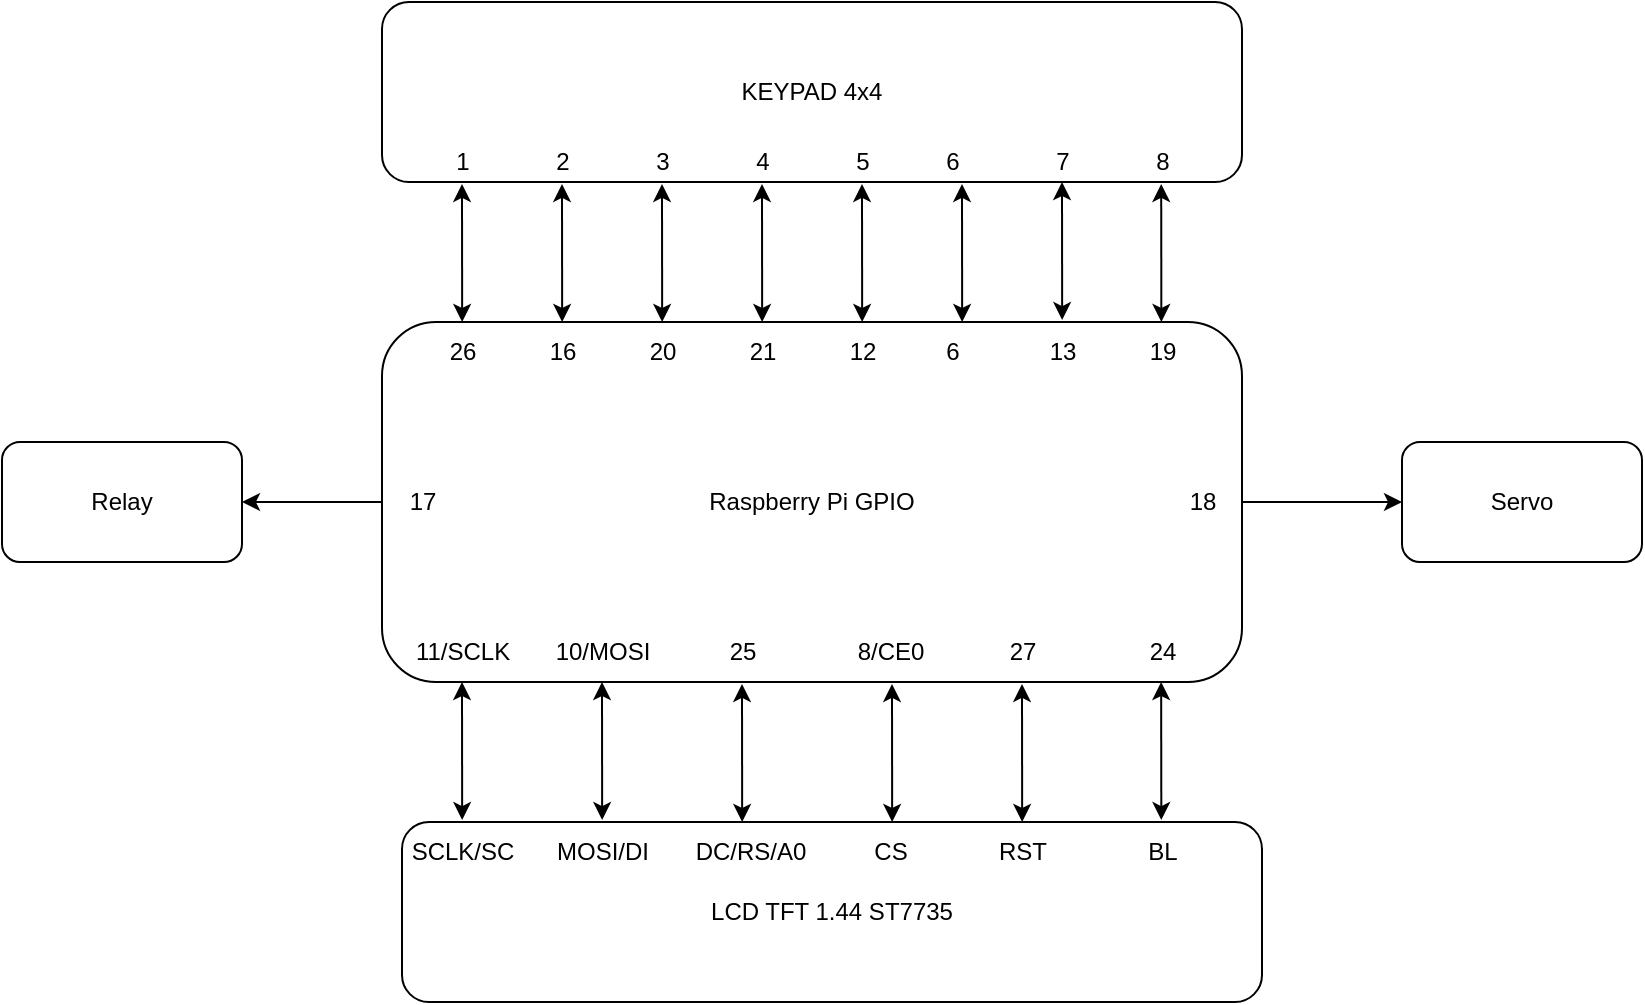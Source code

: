 <mxfile version="20.0.4" type="device"><diagram id="5x9zTd_GhDZb0emIh9HC" name="Page-1"><mxGraphModel dx="1426" dy="643" grid="1" gridSize="10" guides="1" tooltips="1" connect="1" arrows="1" fold="1" page="1" pageScale="1" pageWidth="827" pageHeight="1169" math="0" shadow="0"><root><mxCell id="0"/><mxCell id="1" parent="0"/><mxCell id="uq-jSbXBzEn_bEH-jYZl-62" style="edgeStyle=orthogonalEdgeStyle;rounded=0;orthogonalLoop=1;jettySize=auto;html=1;entryX=1;entryY=0.5;entryDx=0;entryDy=0;" edge="1" parent="1" source="uq-jSbXBzEn_bEH-jYZl-1" target="uq-jSbXBzEn_bEH-jYZl-30"><mxGeometry relative="1" as="geometry"/></mxCell><mxCell id="uq-jSbXBzEn_bEH-jYZl-63" style="edgeStyle=orthogonalEdgeStyle;rounded=0;orthogonalLoop=1;jettySize=auto;html=1;entryX=0;entryY=0.5;entryDx=0;entryDy=0;" edge="1" parent="1" source="uq-jSbXBzEn_bEH-jYZl-1" target="uq-jSbXBzEn_bEH-jYZl-34"><mxGeometry relative="1" as="geometry"/></mxCell><mxCell id="uq-jSbXBzEn_bEH-jYZl-1" value="Raspberry Pi GPIO" style="rounded=1;whiteSpace=wrap;html=1;" vertex="1" parent="1"><mxGeometry x="190" y="360" width="430" height="180" as="geometry"/></mxCell><mxCell id="uq-jSbXBzEn_bEH-jYZl-2" value="KEYPAD 4x4" style="rounded=1;whiteSpace=wrap;html=1;" vertex="1" parent="1"><mxGeometry x="190" y="200" width="430" height="90" as="geometry"/></mxCell><mxCell id="uq-jSbXBzEn_bEH-jYZl-4" value="" style="endArrow=classic;startArrow=classic;html=1;rounded=0;entryX=0.128;entryY=1.011;entryDx=0;entryDy=0;entryPerimeter=0;" edge="1" parent="1"><mxGeometry width="50" height="50" relative="1" as="geometry"><mxPoint x="230.08" y="360" as="sourcePoint"/><mxPoint x="230.0" y="290.99" as="targetPoint"/></mxGeometry></mxCell><mxCell id="uq-jSbXBzEn_bEH-jYZl-5" value="" style="endArrow=classic;startArrow=classic;html=1;rounded=0;entryX=0.128;entryY=1.011;entryDx=0;entryDy=0;entryPerimeter=0;" edge="1" parent="1"><mxGeometry width="50" height="50" relative="1" as="geometry"><mxPoint x="330.08" y="360" as="sourcePoint"/><mxPoint x="330.0" y="290.99" as="targetPoint"/></mxGeometry></mxCell><mxCell id="uq-jSbXBzEn_bEH-jYZl-6" value="" style="endArrow=classic;startArrow=classic;html=1;rounded=0;entryX=0.128;entryY=1.011;entryDx=0;entryDy=0;entryPerimeter=0;" edge="1" parent="1"><mxGeometry width="50" height="50" relative="1" as="geometry"><mxPoint x="380.08" y="360" as="sourcePoint"/><mxPoint x="380.0" y="290.99" as="targetPoint"/></mxGeometry></mxCell><mxCell id="uq-jSbXBzEn_bEH-jYZl-7" value="" style="endArrow=classic;startArrow=classic;html=1;rounded=0;entryX=0.128;entryY=1.011;entryDx=0;entryDy=0;entryPerimeter=0;" edge="1" parent="1"><mxGeometry width="50" height="50" relative="1" as="geometry"><mxPoint x="430.08" y="360" as="sourcePoint"/><mxPoint x="430" y="290.99" as="targetPoint"/></mxGeometry></mxCell><mxCell id="uq-jSbXBzEn_bEH-jYZl-8" value="" style="endArrow=classic;startArrow=classic;html=1;rounded=0;entryX=0.128;entryY=1.011;entryDx=0;entryDy=0;entryPerimeter=0;" edge="1" parent="1"><mxGeometry width="50" height="50" relative="1" as="geometry"><mxPoint x="480.08" y="360" as="sourcePoint"/><mxPoint x="480" y="290.99" as="targetPoint"/></mxGeometry></mxCell><mxCell id="uq-jSbXBzEn_bEH-jYZl-9" value="" style="endArrow=classic;startArrow=classic;html=1;rounded=0;entryX=0.128;entryY=1.011;entryDx=0;entryDy=0;entryPerimeter=0;" edge="1" parent="1"><mxGeometry width="50" height="50" relative="1" as="geometry"><mxPoint x="280.08" y="360" as="sourcePoint"/><mxPoint x="280.0" y="290.99" as="targetPoint"/></mxGeometry></mxCell><mxCell id="uq-jSbXBzEn_bEH-jYZl-10" value="" style="endArrow=classic;startArrow=classic;html=1;rounded=0;entryX=0.128;entryY=1.011;entryDx=0;entryDy=0;entryPerimeter=0;" edge="1" parent="1"><mxGeometry width="50" height="50" relative="1" as="geometry"><mxPoint x="530.08" y="359.01" as="sourcePoint"/><mxPoint x="530" y="290" as="targetPoint"/></mxGeometry></mxCell><mxCell id="uq-jSbXBzEn_bEH-jYZl-11" value="" style="endArrow=classic;startArrow=classic;html=1;rounded=0;entryX=0.128;entryY=1.011;entryDx=0;entryDy=0;entryPerimeter=0;" edge="1" parent="1"><mxGeometry width="50" height="50" relative="1" as="geometry"><mxPoint x="579.68" y="360" as="sourcePoint"/><mxPoint x="579.6" y="290.99" as="targetPoint"/></mxGeometry></mxCell><mxCell id="uq-jSbXBzEn_bEH-jYZl-13" value="26" style="text;html=1;align=center;verticalAlign=middle;resizable=0;points=[];autosize=1;strokeColor=none;fillColor=none;" vertex="1" parent="1"><mxGeometry x="210" y="360" width="40" height="30" as="geometry"/></mxCell><mxCell id="uq-jSbXBzEn_bEH-jYZl-14" value="16" style="text;html=1;align=center;verticalAlign=middle;resizable=0;points=[];autosize=1;strokeColor=none;fillColor=none;" vertex="1" parent="1"><mxGeometry x="260" y="360" width="40" height="30" as="geometry"/></mxCell><mxCell id="uq-jSbXBzEn_bEH-jYZl-15" value="20" style="text;html=1;align=center;verticalAlign=middle;resizable=0;points=[];autosize=1;strokeColor=none;fillColor=none;" vertex="1" parent="1"><mxGeometry x="310" y="360" width="40" height="30" as="geometry"/></mxCell><mxCell id="uq-jSbXBzEn_bEH-jYZl-16" value="21" style="text;html=1;align=center;verticalAlign=middle;resizable=0;points=[];autosize=1;strokeColor=none;fillColor=none;" vertex="1" parent="1"><mxGeometry x="360" y="360" width="40" height="30" as="geometry"/></mxCell><mxCell id="uq-jSbXBzEn_bEH-jYZl-17" value="12" style="text;html=1;align=center;verticalAlign=middle;resizable=0;points=[];autosize=1;strokeColor=none;fillColor=none;" vertex="1" parent="1"><mxGeometry x="410" y="360" width="40" height="30" as="geometry"/></mxCell><mxCell id="uq-jSbXBzEn_bEH-jYZl-18" value="6" style="text;html=1;align=center;verticalAlign=middle;resizable=0;points=[];autosize=1;strokeColor=none;fillColor=none;" vertex="1" parent="1"><mxGeometry x="460" y="360" width="30" height="30" as="geometry"/></mxCell><mxCell id="uq-jSbXBzEn_bEH-jYZl-19" value="13" style="text;html=1;align=center;verticalAlign=middle;resizable=0;points=[];autosize=1;strokeColor=none;fillColor=none;" vertex="1" parent="1"><mxGeometry x="510" y="360" width="40" height="30" as="geometry"/></mxCell><mxCell id="uq-jSbXBzEn_bEH-jYZl-20" value="19" style="text;html=1;align=center;verticalAlign=middle;resizable=0;points=[];autosize=1;strokeColor=none;fillColor=none;" vertex="1" parent="1"><mxGeometry x="560" y="360" width="40" height="30" as="geometry"/></mxCell><mxCell id="uq-jSbXBzEn_bEH-jYZl-21" value="1" style="text;html=1;align=center;verticalAlign=middle;resizable=0;points=[];autosize=1;strokeColor=none;fillColor=none;" vertex="1" parent="1"><mxGeometry x="215" y="265" width="30" height="30" as="geometry"/></mxCell><mxCell id="uq-jSbXBzEn_bEH-jYZl-22" value="2" style="text;html=1;align=center;verticalAlign=middle;resizable=0;points=[];autosize=1;strokeColor=none;fillColor=none;" vertex="1" parent="1"><mxGeometry x="265" y="265" width="30" height="30" as="geometry"/></mxCell><mxCell id="uq-jSbXBzEn_bEH-jYZl-23" value="3" style="text;html=1;align=center;verticalAlign=middle;resizable=0;points=[];autosize=1;strokeColor=none;fillColor=none;" vertex="1" parent="1"><mxGeometry x="315" y="265" width="30" height="30" as="geometry"/></mxCell><mxCell id="uq-jSbXBzEn_bEH-jYZl-24" value="4" style="text;html=1;align=center;verticalAlign=middle;resizable=0;points=[];autosize=1;strokeColor=none;fillColor=none;" vertex="1" parent="1"><mxGeometry x="365" y="265" width="30" height="30" as="geometry"/></mxCell><mxCell id="uq-jSbXBzEn_bEH-jYZl-26" value="5" style="text;html=1;align=center;verticalAlign=middle;resizable=0;points=[];autosize=1;strokeColor=none;fillColor=none;" vertex="1" parent="1"><mxGeometry x="415" y="265" width="30" height="30" as="geometry"/></mxCell><mxCell id="uq-jSbXBzEn_bEH-jYZl-27" value="6" style="text;html=1;align=center;verticalAlign=middle;resizable=0;points=[];autosize=1;strokeColor=none;fillColor=none;" vertex="1" parent="1"><mxGeometry x="460" y="265" width="30" height="30" as="geometry"/></mxCell><mxCell id="uq-jSbXBzEn_bEH-jYZl-28" value="7" style="text;html=1;align=center;verticalAlign=middle;resizable=0;points=[];autosize=1;strokeColor=none;fillColor=none;" vertex="1" parent="1"><mxGeometry x="515" y="265" width="30" height="30" as="geometry"/></mxCell><mxCell id="uq-jSbXBzEn_bEH-jYZl-29" value="8" style="text;html=1;align=center;verticalAlign=middle;resizable=0;points=[];autosize=1;strokeColor=none;fillColor=none;" vertex="1" parent="1"><mxGeometry x="565" y="265" width="30" height="30" as="geometry"/></mxCell><mxCell id="uq-jSbXBzEn_bEH-jYZl-30" value="Relay" style="rounded=1;whiteSpace=wrap;html=1;" vertex="1" parent="1"><mxGeometry y="420" width="120" height="60" as="geometry"/></mxCell><mxCell id="uq-jSbXBzEn_bEH-jYZl-32" value="17" style="text;html=1;align=center;verticalAlign=middle;resizable=0;points=[];autosize=1;strokeColor=none;fillColor=none;" vertex="1" parent="1"><mxGeometry x="190" y="435" width="40" height="30" as="geometry"/></mxCell><mxCell id="uq-jSbXBzEn_bEH-jYZl-34" value="Servo" style="rounded=1;whiteSpace=wrap;html=1;" vertex="1" parent="1"><mxGeometry x="700" y="420" width="120" height="60" as="geometry"/></mxCell><mxCell id="uq-jSbXBzEn_bEH-jYZl-38" value="18" style="text;html=1;align=center;verticalAlign=middle;resizable=0;points=[];autosize=1;strokeColor=none;fillColor=none;" vertex="1" parent="1"><mxGeometry x="580" y="435" width="40" height="30" as="geometry"/></mxCell><mxCell id="uq-jSbXBzEn_bEH-jYZl-39" value="LCD TFT 1.44 ST7735" style="rounded=1;whiteSpace=wrap;html=1;" vertex="1" parent="1"><mxGeometry x="200" y="610" width="430" height="90" as="geometry"/></mxCell><mxCell id="uq-jSbXBzEn_bEH-jYZl-40" value="" style="endArrow=classic;startArrow=classic;html=1;rounded=0;entryX=0.128;entryY=1.011;entryDx=0;entryDy=0;entryPerimeter=0;" edge="1" parent="1"><mxGeometry width="50" height="50" relative="1" as="geometry"><mxPoint x="230.08" y="609.01" as="sourcePoint"/><mxPoint x="230" y="540" as="targetPoint"/></mxGeometry></mxCell><mxCell id="uq-jSbXBzEn_bEH-jYZl-41" value="11/SCLK" style="text;html=1;align=center;verticalAlign=middle;resizable=0;points=[];autosize=1;strokeColor=none;fillColor=none;" vertex="1" parent="1"><mxGeometry x="195" y="510" width="70" height="30" as="geometry"/></mxCell><mxCell id="uq-jSbXBzEn_bEH-jYZl-42" value="SCLK/SC" style="text;html=1;align=center;verticalAlign=middle;resizable=0;points=[];autosize=1;strokeColor=none;fillColor=none;" vertex="1" parent="1"><mxGeometry x="195" y="610" width="70" height="30" as="geometry"/></mxCell><mxCell id="uq-jSbXBzEn_bEH-jYZl-43" value="" style="endArrow=classic;startArrow=classic;html=1;rounded=0;entryX=0.128;entryY=1.011;entryDx=0;entryDy=0;entryPerimeter=0;" edge="1" parent="1"><mxGeometry width="50" height="50" relative="1" as="geometry"><mxPoint x="300.08" y="609.01" as="sourcePoint"/><mxPoint x="300" y="540" as="targetPoint"/></mxGeometry></mxCell><mxCell id="uq-jSbXBzEn_bEH-jYZl-45" value="" style="endArrow=classic;startArrow=classic;html=1;rounded=0;entryX=0.128;entryY=1.011;entryDx=0;entryDy=0;entryPerimeter=0;" edge="1" parent="1"><mxGeometry width="50" height="50" relative="1" as="geometry"><mxPoint x="370.08" y="610" as="sourcePoint"/><mxPoint x="370.0" y="540.99" as="targetPoint"/></mxGeometry></mxCell><mxCell id="uq-jSbXBzEn_bEH-jYZl-46" value="" style="endArrow=classic;startArrow=classic;html=1;rounded=0;entryX=0.128;entryY=1.011;entryDx=0;entryDy=0;entryPerimeter=0;" edge="1" parent="1"><mxGeometry width="50" height="50" relative="1" as="geometry"><mxPoint x="445.08" y="610" as="sourcePoint"/><mxPoint x="445.0" y="540.99" as="targetPoint"/></mxGeometry></mxCell><mxCell id="uq-jSbXBzEn_bEH-jYZl-47" value="" style="endArrow=classic;startArrow=classic;html=1;rounded=0;entryX=0.128;entryY=1.011;entryDx=0;entryDy=0;entryPerimeter=0;" edge="1" parent="1"><mxGeometry width="50" height="50" relative="1" as="geometry"><mxPoint x="510.08" y="610" as="sourcePoint"/><mxPoint x="510.0" y="540.99" as="targetPoint"/></mxGeometry></mxCell><mxCell id="uq-jSbXBzEn_bEH-jYZl-50" value="" style="endArrow=classic;startArrow=classic;html=1;rounded=0;entryX=0.128;entryY=1.011;entryDx=0;entryDy=0;entryPerimeter=0;" edge="1" parent="1"><mxGeometry width="50" height="50" relative="1" as="geometry"><mxPoint x="579.66" y="609.01" as="sourcePoint"/><mxPoint x="579.58" y="540" as="targetPoint"/></mxGeometry></mxCell><mxCell id="uq-jSbXBzEn_bEH-jYZl-51" value="10/MOSI" style="text;html=1;align=center;verticalAlign=middle;resizable=0;points=[];autosize=1;strokeColor=none;fillColor=none;" vertex="1" parent="1"><mxGeometry x="265" y="510" width="70" height="30" as="geometry"/></mxCell><mxCell id="uq-jSbXBzEn_bEH-jYZl-52" value="MOSI/DI" style="text;html=1;align=center;verticalAlign=middle;resizable=0;points=[];autosize=1;strokeColor=none;fillColor=none;" vertex="1" parent="1"><mxGeometry x="265" y="610" width="70" height="30" as="geometry"/></mxCell><mxCell id="uq-jSbXBzEn_bEH-jYZl-53" value="25" style="text;html=1;align=center;verticalAlign=middle;resizable=0;points=[];autosize=1;strokeColor=none;fillColor=none;" vertex="1" parent="1"><mxGeometry x="350" y="510" width="40" height="30" as="geometry"/></mxCell><mxCell id="uq-jSbXBzEn_bEH-jYZl-54" value="8/CE0" style="text;html=1;align=center;verticalAlign=middle;resizable=0;points=[];autosize=1;strokeColor=none;fillColor=none;" vertex="1" parent="1"><mxGeometry x="414" y="510" width="60" height="30" as="geometry"/></mxCell><mxCell id="uq-jSbXBzEn_bEH-jYZl-55" value="27" style="text;html=1;align=center;verticalAlign=middle;resizable=0;points=[];autosize=1;strokeColor=none;fillColor=none;" vertex="1" parent="1"><mxGeometry x="490" y="510" width="40" height="30" as="geometry"/></mxCell><mxCell id="uq-jSbXBzEn_bEH-jYZl-56" value="24" style="text;html=1;align=center;verticalAlign=middle;resizable=0;points=[];autosize=1;strokeColor=none;fillColor=none;" vertex="1" parent="1"><mxGeometry x="560" y="510" width="40" height="30" as="geometry"/></mxCell><mxCell id="uq-jSbXBzEn_bEH-jYZl-57" value="DC/RS/A0" style="text;html=1;align=center;verticalAlign=middle;resizable=0;points=[];autosize=1;strokeColor=none;fillColor=none;" vertex="1" parent="1"><mxGeometry x="334" y="610" width="80" height="30" as="geometry"/></mxCell><mxCell id="uq-jSbXBzEn_bEH-jYZl-58" value="CS" style="text;html=1;align=center;verticalAlign=middle;resizable=0;points=[];autosize=1;strokeColor=none;fillColor=none;" vertex="1" parent="1"><mxGeometry x="424" y="610" width="40" height="30" as="geometry"/></mxCell><mxCell id="uq-jSbXBzEn_bEH-jYZl-59" value="RST" style="text;html=1;align=center;verticalAlign=middle;resizable=0;points=[];autosize=1;strokeColor=none;fillColor=none;" vertex="1" parent="1"><mxGeometry x="485" y="610" width="50" height="30" as="geometry"/></mxCell><mxCell id="uq-jSbXBzEn_bEH-jYZl-60" value="BL" style="text;html=1;align=center;verticalAlign=middle;resizable=0;points=[];autosize=1;strokeColor=none;fillColor=none;" vertex="1" parent="1"><mxGeometry x="560" y="610" width="40" height="30" as="geometry"/></mxCell></root></mxGraphModel></diagram></mxfile>